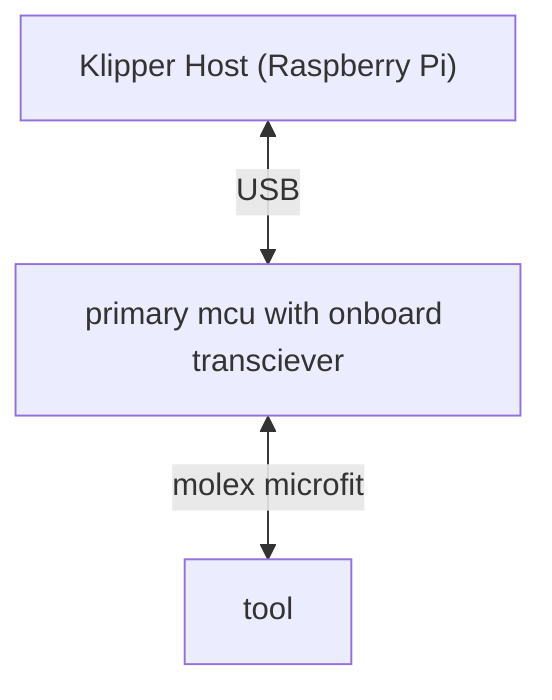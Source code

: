 graph TD;
    sbc["Klipper Host (Raspberry Pi)"]
    t0[tool]
    primary["primary mcu with onboard transciever"]

    sbc <--USB--> primary <--molex microfit--> t0